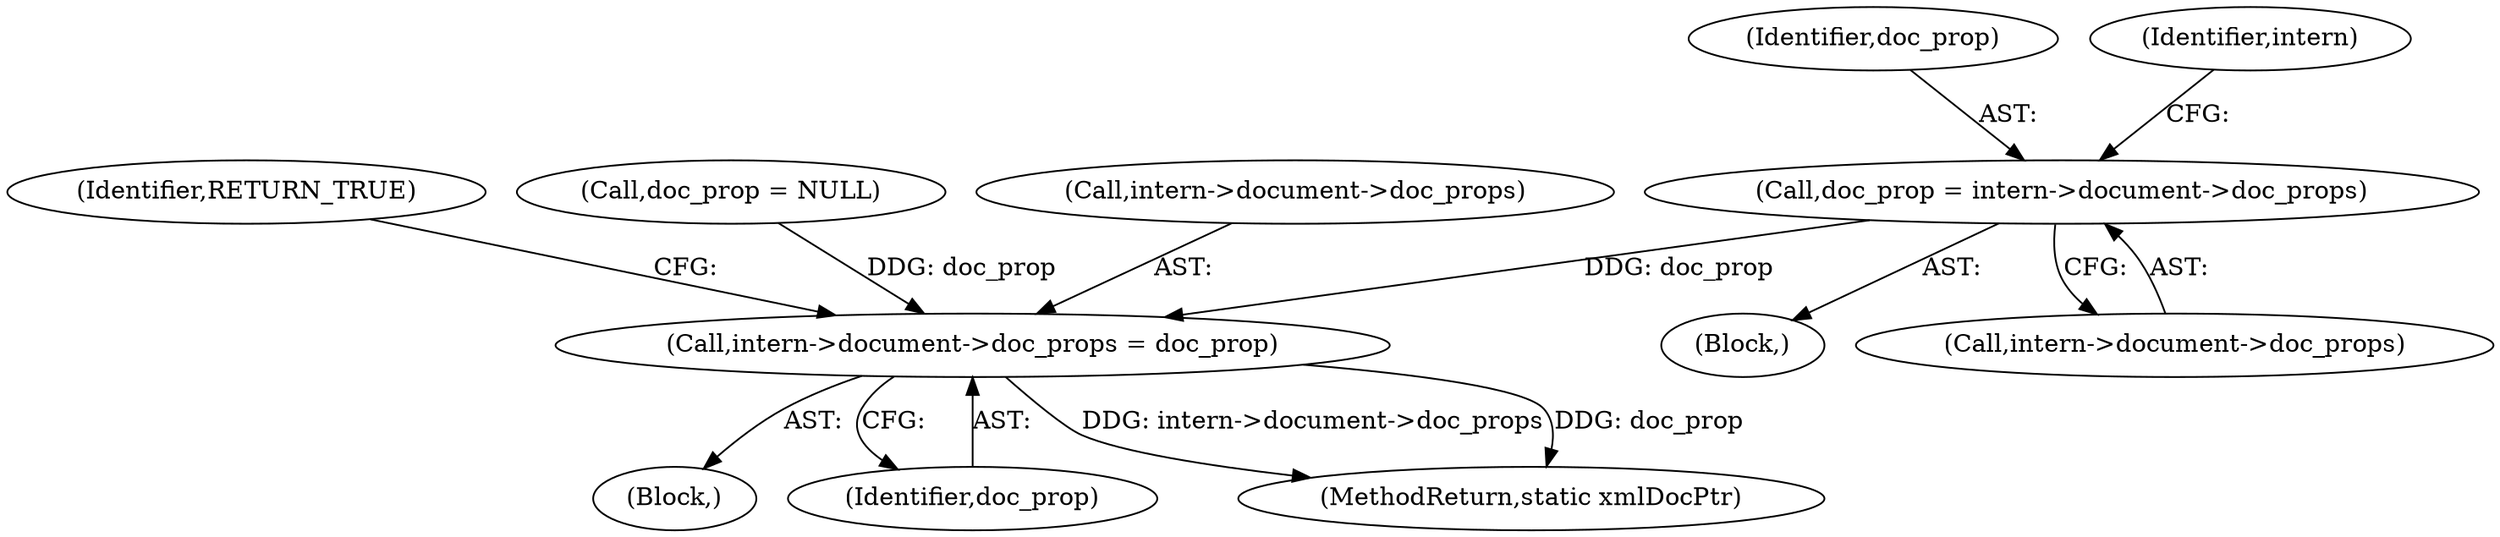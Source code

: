 digraph "0_php_4435b9142ff9813845d5c97ab29a5d637bedb257@pointer" {
"1001389" [label="(Call,doc_prop = intern->document->doc_props)"];
"1001420" [label="(Call,intern->document->doc_props = doc_prop)"];
"1001388" [label="(Block,)"];
"1001389" [label="(Call,doc_prop = intern->document->doc_props)"];
"1001374" [label="(Block,)"];
"1001427" [label="(Identifier,RETURN_TRUE)"];
"1001426" [label="(Identifier,doc_prop)"];
"1001428" [label="(MethodReturn,static xmlDocPtr)"];
"1001391" [label="(Call,intern->document->doc_props)"];
"1001381" [label="(Call,doc_prop = NULL)"];
"1001390" [label="(Identifier,doc_prop)"];
"1001399" [label="(Identifier,intern)"];
"1001420" [label="(Call,intern->document->doc_props = doc_prop)"];
"1001421" [label="(Call,intern->document->doc_props)"];
"1001389" -> "1001388"  [label="AST: "];
"1001389" -> "1001391"  [label="CFG: "];
"1001390" -> "1001389"  [label="AST: "];
"1001391" -> "1001389"  [label="AST: "];
"1001399" -> "1001389"  [label="CFG: "];
"1001389" -> "1001420"  [label="DDG: doc_prop"];
"1001420" -> "1001374"  [label="AST: "];
"1001420" -> "1001426"  [label="CFG: "];
"1001421" -> "1001420"  [label="AST: "];
"1001426" -> "1001420"  [label="AST: "];
"1001427" -> "1001420"  [label="CFG: "];
"1001420" -> "1001428"  [label="DDG: intern->document->doc_props"];
"1001420" -> "1001428"  [label="DDG: doc_prop"];
"1001381" -> "1001420"  [label="DDG: doc_prop"];
}
